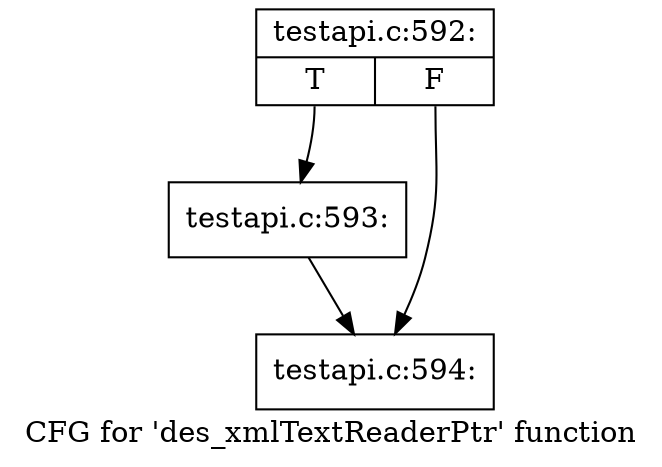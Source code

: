 digraph "CFG for 'des_xmlTextReaderPtr' function" {
	label="CFG for 'des_xmlTextReaderPtr' function";

	Node0x5114260 [shape=record,label="{testapi.c:592:|{<s0>T|<s1>F}}"];
	Node0x5114260:s0 -> Node0x5116770;
	Node0x5114260:s1 -> Node0x51167c0;
	Node0x5116770 [shape=record,label="{testapi.c:593:}"];
	Node0x5116770 -> Node0x51167c0;
	Node0x51167c0 [shape=record,label="{testapi.c:594:}"];
}
